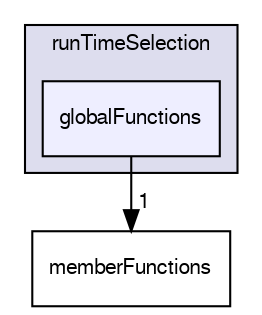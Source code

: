 digraph "src/OpenFOAM/db/runTimeSelection/globalFunctions" {
  bgcolor=transparent;
  compound=true
  node [ fontsize="10", fontname="FreeSans"];
  edge [ labelfontsize="10", labelfontname="FreeSans"];
  subgraph clusterdir_97107bb83a2a5bbfad7ddd584e3f301c {
    graph [ bgcolor="#ddddee", pencolor="black", label="runTimeSelection" fontname="FreeSans", fontsize="10", URL="dir_97107bb83a2a5bbfad7ddd584e3f301c.html"]
  dir_4bb52581956f887653a6ab43ff092b3c [shape=box, label="globalFunctions", style="filled", fillcolor="#eeeeff", pencolor="black", URL="dir_4bb52581956f887653a6ab43ff092b3c.html"];
  }
  dir_0c4a5f990cda0c310eef5c7c327ba6ba [shape=box label="memberFunctions" URL="dir_0c4a5f990cda0c310eef5c7c327ba6ba.html"];
  dir_4bb52581956f887653a6ab43ff092b3c->dir_0c4a5f990cda0c310eef5c7c327ba6ba [headlabel="1", labeldistance=1.5 headhref="dir_001815_001816.html"];
}

